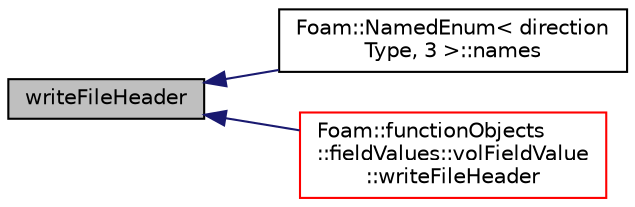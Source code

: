 digraph "writeFileHeader"
{
  bgcolor="transparent";
  edge [fontname="Helvetica",fontsize="10",labelfontname="Helvetica",labelfontsize="10"];
  node [fontname="Helvetica",fontsize="10",shape=record];
  rankdir="LR";
  Node329 [label="writeFileHeader",height=0.2,width=0.4,color="black", fillcolor="grey75", style="filled", fontcolor="black"];
  Node329 -> Node330 [dir="back",color="midnightblue",fontsize="10",style="solid",fontname="Helvetica"];
  Node330 [label="Foam::NamedEnum\< direction\lType, 3 \>::names",height=0.2,width=0.4,color="black",URL="$a27113.html#a7350da3a0edd92cd11e6c479c9967dc8"];
  Node329 -> Node331 [dir="back",color="midnightblue",fontsize="10",style="solid",fontname="Helvetica"];
  Node331 [label="Foam::functionObjects\l::fieldValues::volFieldValue\l::writeFileHeader",height=0.2,width=0.4,color="red",URL="$a24189.html#a9e619cf96b2a2ae6779b4209d45ed8f8",tooltip="Output file header information. "];
}

